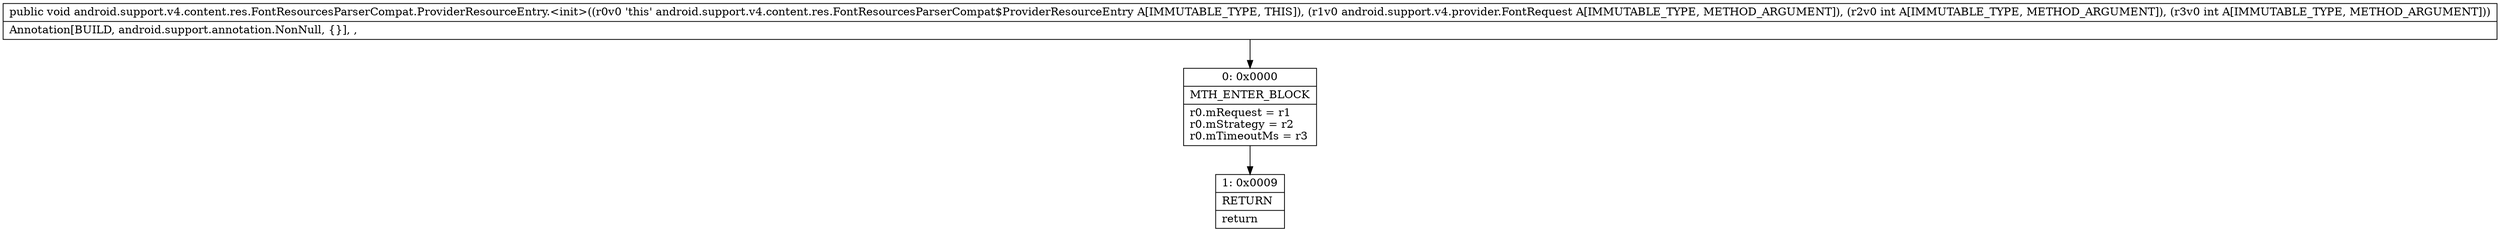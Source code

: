 digraph "CFG forandroid.support.v4.content.res.FontResourcesParserCompat.ProviderResourceEntry.\<init\>(Landroid\/support\/v4\/provider\/FontRequest;II)V" {
Node_0 [shape=record,label="{0\:\ 0x0000|MTH_ENTER_BLOCK\l|r0.mRequest = r1\lr0.mStrategy = r2\lr0.mTimeoutMs = r3\l}"];
Node_1 [shape=record,label="{1\:\ 0x0009|RETURN\l|return\l}"];
MethodNode[shape=record,label="{public void android.support.v4.content.res.FontResourcesParserCompat.ProviderResourceEntry.\<init\>((r0v0 'this' android.support.v4.content.res.FontResourcesParserCompat$ProviderResourceEntry A[IMMUTABLE_TYPE, THIS]), (r1v0 android.support.v4.provider.FontRequest A[IMMUTABLE_TYPE, METHOD_ARGUMENT]), (r2v0 int A[IMMUTABLE_TYPE, METHOD_ARGUMENT]), (r3v0 int A[IMMUTABLE_TYPE, METHOD_ARGUMENT]))  | Annotation[BUILD, android.support.annotation.NonNull, \{\}], , \l}"];
MethodNode -> Node_0;
Node_0 -> Node_1;
}

